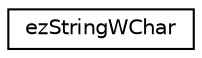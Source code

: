 digraph "Graphical Class Hierarchy"
{
 // LATEX_PDF_SIZE
  edge [fontname="Helvetica",fontsize="10",labelfontname="Helvetica",labelfontsize="10"];
  node [fontname="Helvetica",fontsize="10",shape=record];
  rankdir="LR";
  Node0 [label="ezStringWChar",height=0.2,width=0.4,color="black", fillcolor="white", style="filled",URL="$df/d6c/classez_string_w_char.htm",tooltip="A very simple string class that should only be used to temporarily convert text to the OSes native wc..."];
}
